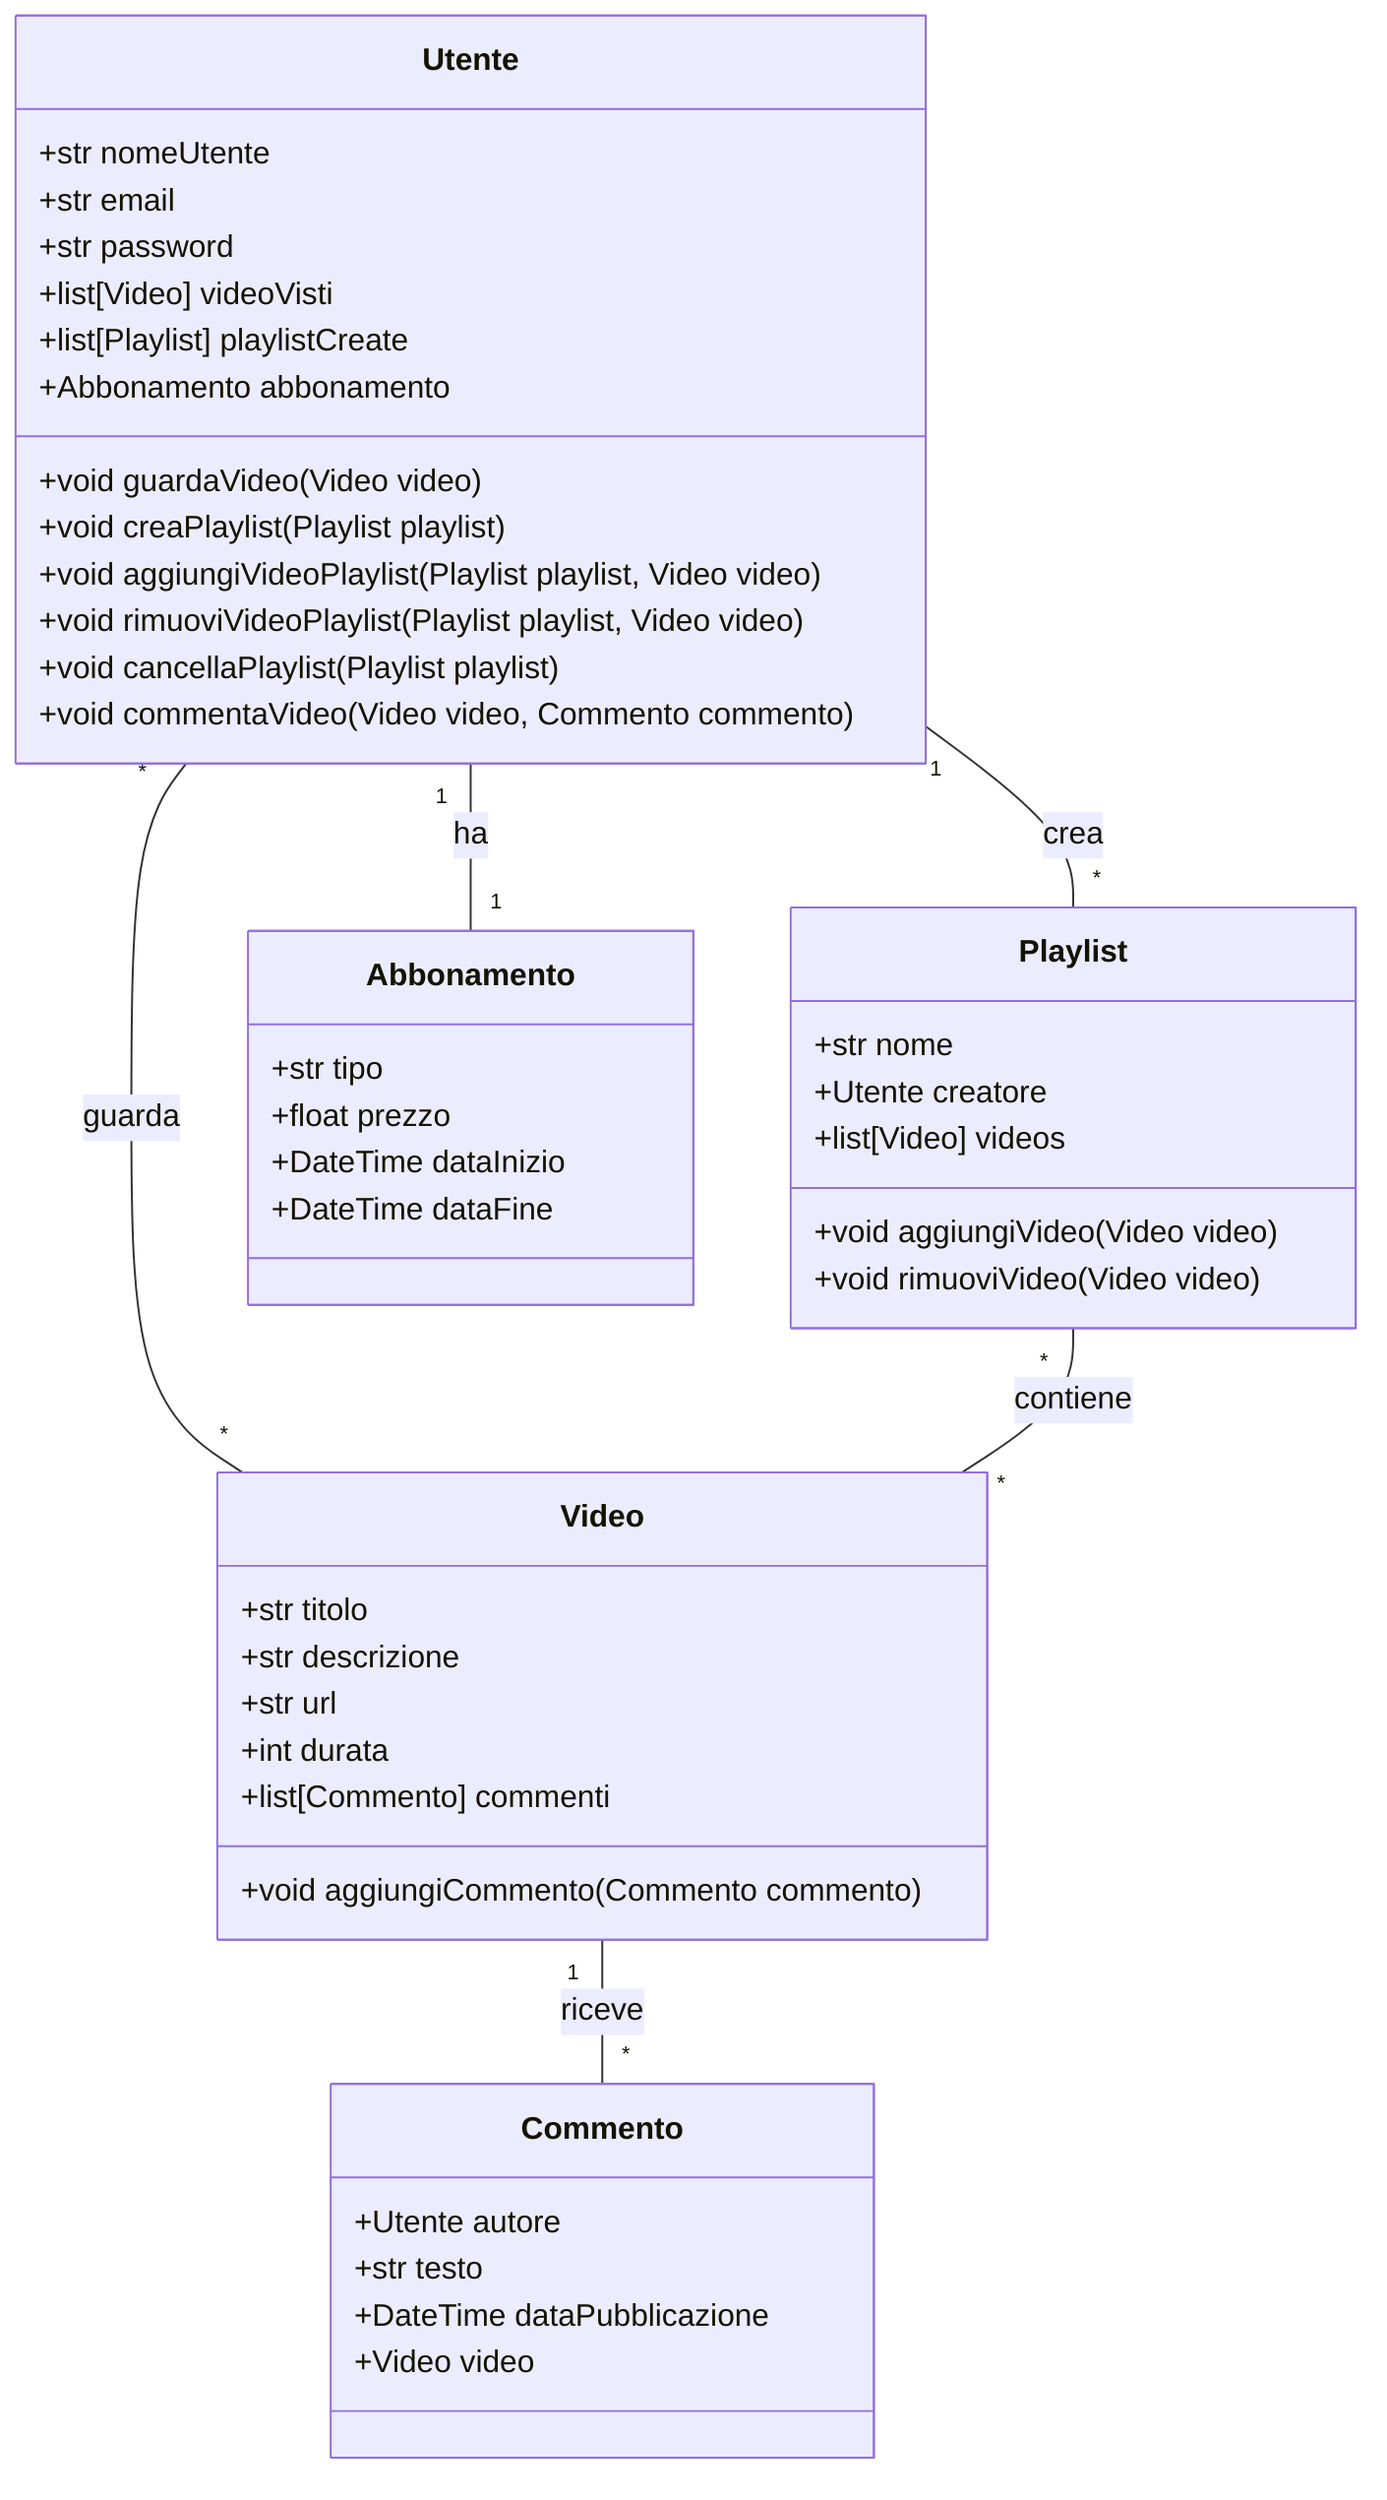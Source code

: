 classDiagram

    Utente "*" -- "*" Video : guarda
    Utente "1" -- "*" Playlist : crea
    Playlist "*" -- "*" Video : contiene
    Utente "1" -- "1" Abbonamento : ha
    Video "1" -- "*" Commento : riceve

    class Utente {
        +str nomeUtente
        +str email
        +str password
        +list[Video] videoVisti
        +list[Playlist] playlistCreate
        +Abbonamento abbonamento
        +void guardaVideo(Video video)
        +void creaPlaylist(Playlist playlist)
        +void aggiungiVideoPlaylist(Playlist playlist, Video video)
        +void rimuoviVideoPlaylist(Playlist playlist, Video video)
        +void cancellaPlaylist(Playlist playlist)
        +void commentaVideo(Video video, Commento commento)
    }

    class Video {
        +str titolo
        +str descrizione
        +str url
        +int durata
        +list[Commento] commenti
        +void aggiungiCommento(Commento commento)
    }

    class Playlist {
        +str nome
        +Utente creatore
        +list[Video] videos
        +void aggiungiVideo(Video video)
        +void rimuoviVideo(Video video)
    }

    class Abbonamento {
        +str tipo
        +float prezzo
        +DateTime dataInizio
        +DateTime dataFine
    }

    class Commento {
        +Utente autore
        +str testo
        +DateTime dataPubblicazione
        +Video video
    }
